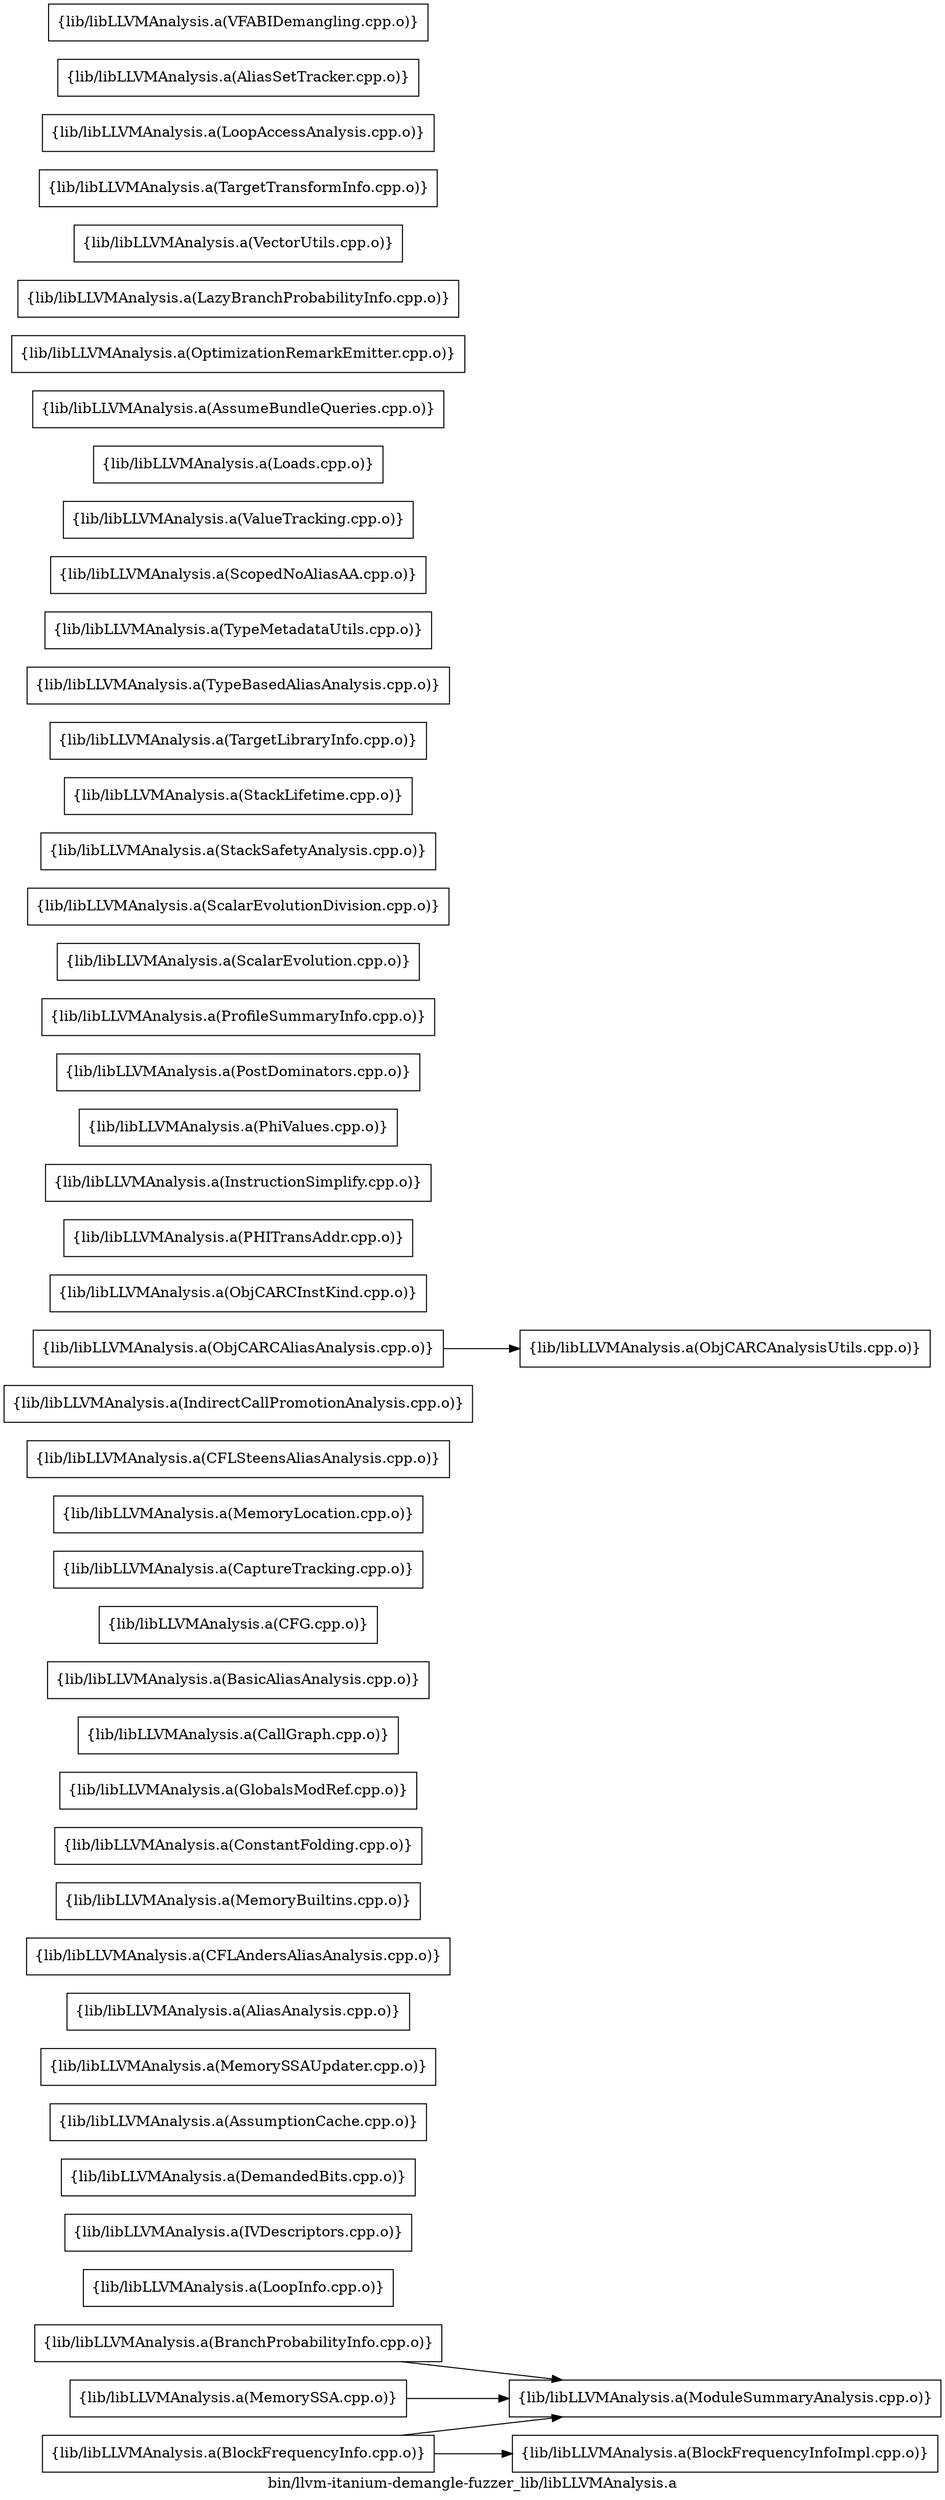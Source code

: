 digraph "bin/llvm-itanium-demangle-fuzzer_lib/libLLVMAnalysis.a" {
	label="bin/llvm-itanium-demangle-fuzzer_lib/libLLVMAnalysis.a";
	rankdir=LR;

	Node0x560163ca6f18 [shape=record,shape=box,group=0,label="{lib/libLLVMAnalysis.a(ModuleSummaryAnalysis.cpp.o)}"];
	Node0x560163ca3a98 [shape=record,shape=box,group=0,label="{lib/libLLVMAnalysis.a(BranchProbabilityInfo.cpp.o)}"];
	Node0x560163ca3a98 -> Node0x560163ca6f18;
	Node0x560163ca4218 [shape=record,shape=box,group=0,label="{lib/libLLVMAnalysis.a(LoopInfo.cpp.o)}"];
	Node0x560163ca3fe8 [shape=record,shape=box,group=0,label="{lib/libLLVMAnalysis.a(IVDescriptors.cpp.o)}"];
	Node0x560163ca08e8 [shape=record,shape=box,group=0,label="{lib/libLLVMAnalysis.a(DemandedBits.cpp.o)}"];
	Node0x560163ca0fc8 [shape=record,shape=box,group=0,label="{lib/libLLVMAnalysis.a(AssumptionCache.cpp.o)}"];
	Node0x560163ca0e38 [shape=record,shape=box,group=0,label="{lib/libLLVMAnalysis.a(MemorySSAUpdater.cpp.o)}"];
	Node0x560163ca1568 [shape=record,shape=box,group=0,label="{lib/libLLVMAnalysis.a(MemorySSA.cpp.o)}"];
	Node0x560163ca1568 -> Node0x560163ca6f18;
	Node0x560163ca77d8 [shape=record,shape=box,group=0,label="{lib/libLLVMAnalysis.a(AliasAnalysis.cpp.o)}"];
	Node0x560163ca6f68 [shape=record,shape=box,group=0,label="{lib/libLLVMAnalysis.a(CFLAndersAliasAnalysis.cpp.o)}"];
	Node0x560163ca33b8 [shape=record,shape=box,group=0,label="{lib/libLLVMAnalysis.a(MemoryBuiltins.cpp.o)}"];
	Node0x560163ca5398 [shape=record,shape=box,group=0,label="{lib/libLLVMAnalysis.a(ConstantFolding.cpp.o)}"];
	Node0x560163ca4e48 [shape=record,shape=box,group=0,label="{lib/libLLVMAnalysis.a(GlobalsModRef.cpp.o)}"];
	Node0x560163ca6388 [shape=record,shape=box,group=0,label="{lib/libLLVMAnalysis.a(CallGraph.cpp.o)}"];
	Node0x560163ca5f28 [shape=record,shape=box,group=0,label="{lib/libLLVMAnalysis.a(BasicAliasAnalysis.cpp.o)}"];
	Node0x560163ca7ff8 [shape=record,shape=box,group=0,label="{lib/libLLVMAnalysis.a(CFG.cpp.o)}"];
	Node0x560163ca7058 [shape=record,shape=box,group=0,label="{lib/libLLVMAnalysis.a(CaptureTracking.cpp.o)}"];
	Node0x560163ca7328 [shape=record,shape=box,group=0,label="{lib/libLLVMAnalysis.a(MemoryLocation.cpp.o)}"];
	Node0x560163ca93a8 [shape=record,shape=box,group=0,label="{lib/libLLVMAnalysis.a(CFLSteensAliasAnalysis.cpp.o)}"];
	Node0x560163c9f718 [shape=record,shape=box,group=0,label="{lib/libLLVMAnalysis.a(BlockFrequencyInfo.cpp.o)}"];
	Node0x560163c9f718 -> Node0x560163ca6f18;
	Node0x560163c9f718 -> Node0x560163ca4498;
	Node0x560163ca4498 [shape=record,shape=box,group=0,label="{lib/libLLVMAnalysis.a(BlockFrequencyInfoImpl.cpp.o)}"];
	Node0x560163ca2f08 [shape=record,shape=box,group=0,label="{lib/libLLVMAnalysis.a(IndirectCallPromotionAnalysis.cpp.o)}"];
	Node0x560163ca2288 [shape=record,shape=box,group=0,label="{lib/libLLVMAnalysis.a(ObjCARCAliasAnalysis.cpp.o)}"];
	Node0x560163ca2288 -> Node0x560163ca2058;
	Node0x560163ca2058 [shape=record,shape=box,group=0,label="{lib/libLLVMAnalysis.a(ObjCARCAnalysisUtils.cpp.o)}"];
	Node0x560163ca66f8 [shape=record,shape=box,group=0,label="{lib/libLLVMAnalysis.a(ObjCARCInstKind.cpp.o)}"];
	Node0x560163ca5fc8 [shape=record,shape=box,group=0,label="{lib/libLLVMAnalysis.a(PHITransAddr.cpp.o)}"];
	Node0x560163c9f858 [shape=record,shape=box,group=0,label="{lib/libLLVMAnalysis.a(InstructionSimplify.cpp.o)}"];
	Node0x560163ca8bd8 [shape=record,shape=box,group=0,label="{lib/libLLVMAnalysis.a(PhiValues.cpp.o)}"];
	Node0x560163ca9308 [shape=record,shape=box,group=0,label="{lib/libLLVMAnalysis.a(PostDominators.cpp.o)}"];
	Node0x560163ca8688 [shape=record,shape=box,group=0,label="{lib/libLLVMAnalysis.a(ProfileSummaryInfo.cpp.o)}"];
	Node0x560163ca78c8 [shape=record,shape=box,group=0,label="{lib/libLLVMAnalysis.a(ScalarEvolution.cpp.o)}"];
	Node0x560163ca7418 [shape=record,shape=box,group=0,label="{lib/libLLVMAnalysis.a(ScalarEvolutionDivision.cpp.o)}"];
	Node0x560163ca65b8 [shape=record,shape=box,group=0,label="{lib/libLLVMAnalysis.a(StackSafetyAnalysis.cpp.o)}"];
	Node0x560163ca5b18 [shape=record,shape=box,group=0,label="{lib/libLLVMAnalysis.a(StackLifetime.cpp.o)}"];
	Node0x560163ca03e8 [shape=record,shape=box,group=0,label="{lib/libLLVMAnalysis.a(TargetLibraryInfo.cpp.o)}"];
	Node0x560163ca0a78 [shape=record,shape=box,group=0,label="{lib/libLLVMAnalysis.a(TypeBasedAliasAnalysis.cpp.o)}"];
	Node0x560163ca1c98 [shape=record,shape=box,group=0,label="{lib/libLLVMAnalysis.a(TypeMetadataUtils.cpp.o)}"];
	Node0x560163ca2238 [shape=record,shape=box,group=0,label="{lib/libLLVMAnalysis.a(ScopedNoAliasAA.cpp.o)}"];
	Node0x560163ca21e8 [shape=record,shape=box,group=0,label="{lib/libLLVMAnalysis.a(ValueTracking.cpp.o)}"];
	Node0x560163ca2968 [shape=record,shape=box,group=0,label="{lib/libLLVMAnalysis.a(Loads.cpp.o)}"];
	Node0x560163ca3ae8 [shape=record,shape=box,group=0,label="{lib/libLLVMAnalysis.a(AssumeBundleQueries.cpp.o)}"];
	Node0x560163ca3b38 [shape=record,shape=box,group=0,label="{lib/libLLVMAnalysis.a(OptimizationRemarkEmitter.cpp.o)}"];
	Node0x560163ca3368 [shape=record,shape=box,group=0,label="{lib/libLLVMAnalysis.a(LazyBranchProbabilityInfo.cpp.o)}"];
	Node0x560163ca2468 [shape=record,shape=box,group=0,label="{lib/libLLVMAnalysis.a(VectorUtils.cpp.o)}"];
	Node0x560163ca1d38 [shape=record,shape=box,group=0,label="{lib/libLLVMAnalysis.a(TargetTransformInfo.cpp.o)}"];
	Node0x560163ca6a18 [shape=record,shape=box,group=0,label="{lib/libLLVMAnalysis.a(LoopAccessAnalysis.cpp.o)}"];
	Node0x560163ca61f8 [shape=record,shape=box,group=0,label="{lib/libLLVMAnalysis.a(AliasSetTracker.cpp.o)}"];
	Node0x560163ca5ac8 [shape=record,shape=box,group=0,label="{lib/libLLVMAnalysis.a(VFABIDemangling.cpp.o)}"];
}
